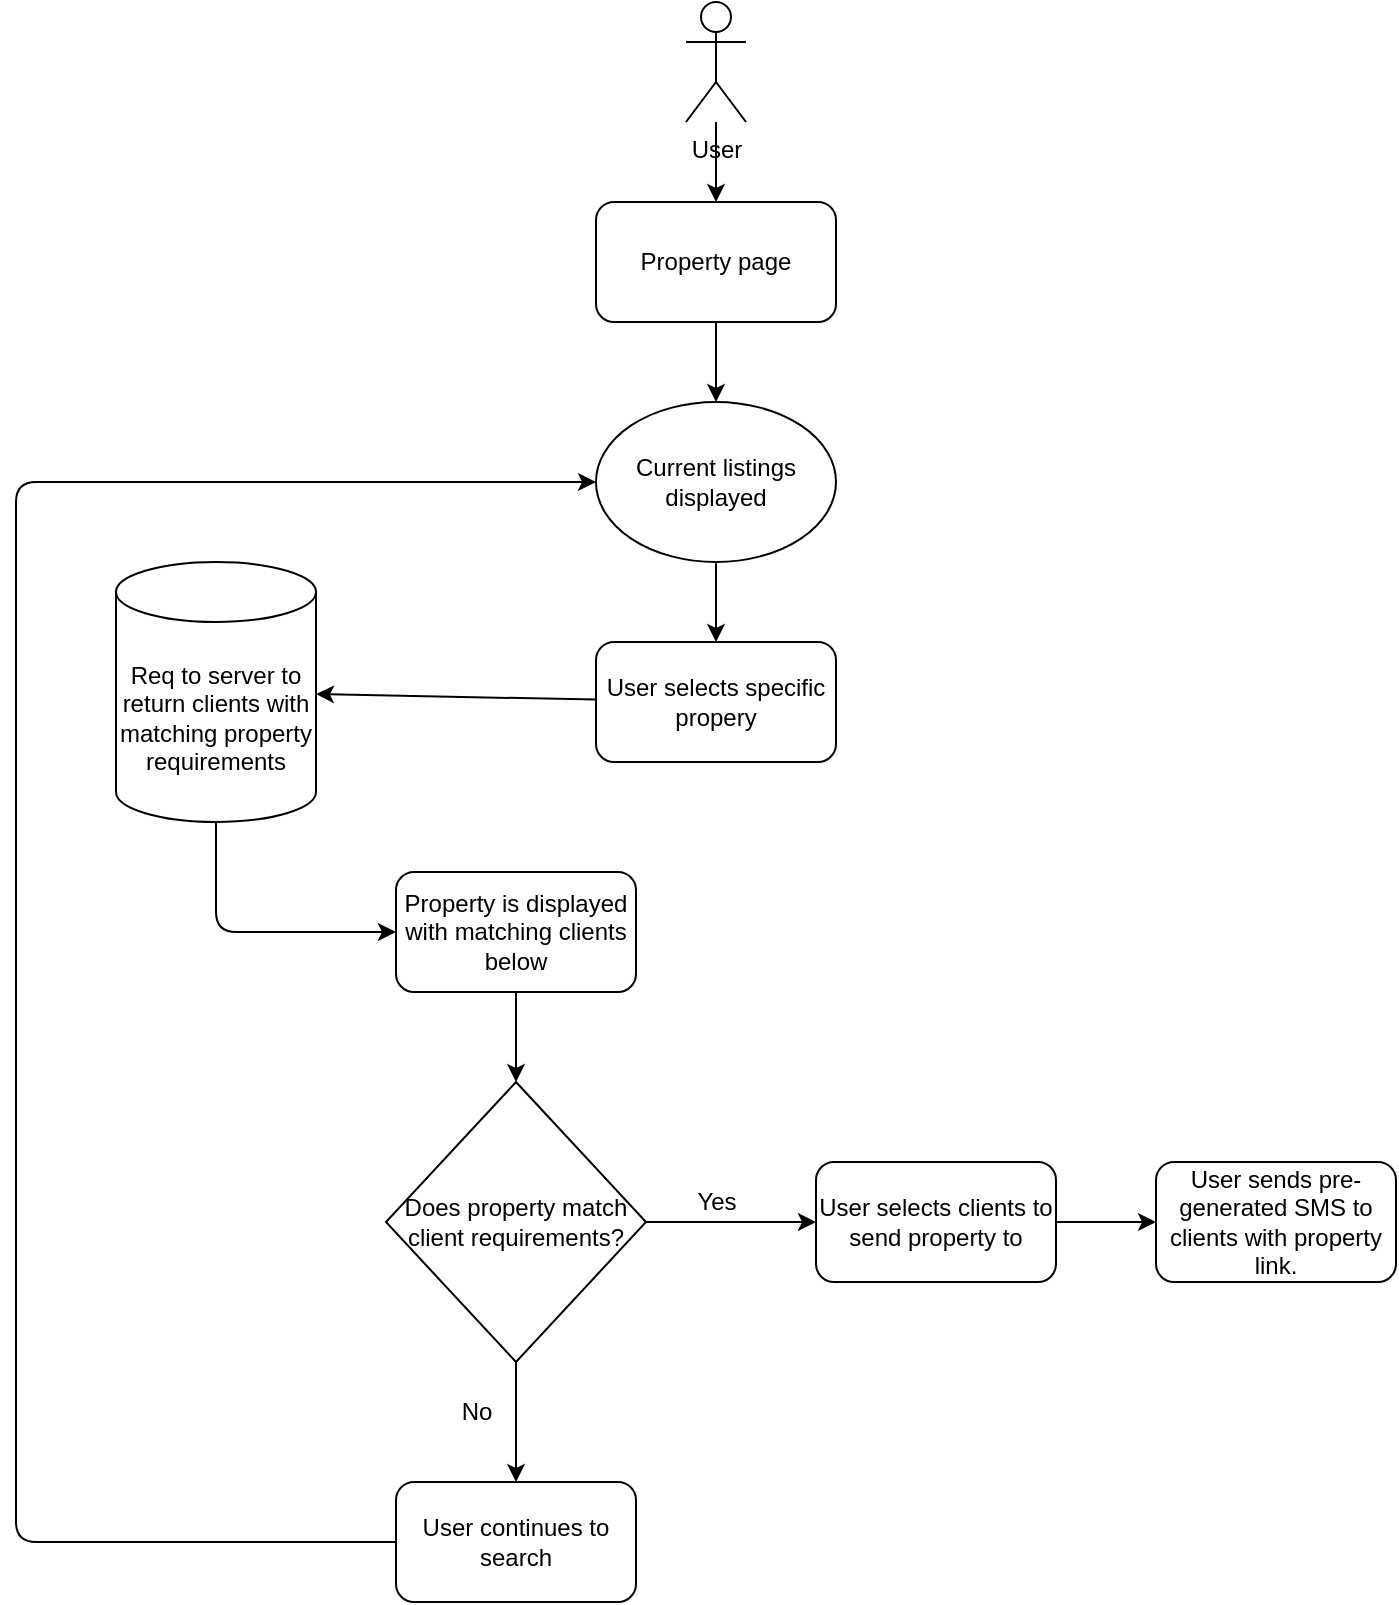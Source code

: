<mxfile>
    <diagram id="EuPyJLbJgN4sWjUz3pmw" name="Page-1">
        <mxGraphModel dx="1130" dy="787" grid="1" gridSize="10" guides="1" tooltips="1" connect="1" arrows="1" fold="1" page="1" pageScale="1" pageWidth="850" pageHeight="1100" math="0" shadow="0">
            <root>
                <mxCell id="0"/>
                <mxCell id="1" parent="0"/>
                <mxCell id="4" value="" style="edgeStyle=none;html=1;" parent="1" source="2" target="3" edge="1">
                    <mxGeometry relative="1" as="geometry"/>
                </mxCell>
                <mxCell id="2" value="User" style="shape=umlActor;verticalLabelPosition=bottom;verticalAlign=top;html=1;outlineConnect=0;" parent="1" vertex="1">
                    <mxGeometry x="395" y="40" width="30" height="60" as="geometry"/>
                </mxCell>
                <mxCell id="7" value="" style="edgeStyle=none;html=1;" parent="1" source="3" target="6" edge="1">
                    <mxGeometry relative="1" as="geometry"/>
                </mxCell>
                <mxCell id="3" value="Property page" style="rounded=1;whiteSpace=wrap;html=1;" parent="1" vertex="1">
                    <mxGeometry x="350" y="140" width="120" height="60" as="geometry"/>
                </mxCell>
                <mxCell id="31" value="" style="edgeStyle=none;html=1;" edge="1" parent="1" source="6" target="8">
                    <mxGeometry relative="1" as="geometry"/>
                </mxCell>
                <mxCell id="6" value="Current listings displayed" style="ellipse;whiteSpace=wrap;html=1;" parent="1" vertex="1">
                    <mxGeometry x="350" y="240" width="120" height="80" as="geometry"/>
                </mxCell>
                <mxCell id="16" value="" style="edgeStyle=none;html=1;" parent="1" source="8" target="15" edge="1">
                    <mxGeometry relative="1" as="geometry"/>
                </mxCell>
                <mxCell id="8" value="User selects specific propery" style="rounded=1;whiteSpace=wrap;html=1;" parent="1" vertex="1">
                    <mxGeometry x="350" y="360" width="120" height="60" as="geometry"/>
                </mxCell>
                <mxCell id="18" value="" style="edgeStyle=none;html=1;" parent="1" source="15" target="17" edge="1">
                    <mxGeometry relative="1" as="geometry">
                        <Array as="points">
                            <mxPoint x="160" y="505"/>
                        </Array>
                    </mxGeometry>
                </mxCell>
                <mxCell id="15" value="Req to server to return clients with matching property requirements" style="shape=cylinder3;whiteSpace=wrap;html=1;boundedLbl=1;backgroundOutline=1;size=15;" parent="1" vertex="1">
                    <mxGeometry x="110" y="320" width="100" height="130" as="geometry"/>
                </mxCell>
                <mxCell id="33" value="" style="edgeStyle=none;html=1;" edge="1" parent="1" source="17" target="32">
                    <mxGeometry relative="1" as="geometry"/>
                </mxCell>
                <mxCell id="17" value="Property is displayed with matching clients below" style="rounded=1;whiteSpace=wrap;html=1;" parent="1" vertex="1">
                    <mxGeometry x="250" y="475" width="120" height="60" as="geometry"/>
                </mxCell>
                <mxCell id="23" value="" style="edgeStyle=none;html=1;" parent="1" source="19" target="22" edge="1">
                    <mxGeometry relative="1" as="geometry"/>
                </mxCell>
                <mxCell id="19" value="User selects clients to send property to" style="rounded=1;whiteSpace=wrap;html=1;" parent="1" vertex="1">
                    <mxGeometry x="460" y="620" width="120" height="60" as="geometry"/>
                </mxCell>
                <mxCell id="36" style="edgeStyle=none;html=1;" edge="1" parent="1" source="21" target="6">
                    <mxGeometry relative="1" as="geometry">
                        <mxPoint x="220" y="800" as="targetPoint"/>
                        <Array as="points">
                            <mxPoint x="60" y="810"/>
                            <mxPoint x="60" y="280"/>
                        </Array>
                    </mxGeometry>
                </mxCell>
                <mxCell id="21" value="User continues to search" style="rounded=1;whiteSpace=wrap;html=1;" parent="1" vertex="1">
                    <mxGeometry x="250" y="780" width="120" height="60" as="geometry"/>
                </mxCell>
                <mxCell id="22" value="User sends pre-generated SMS to clients with property link." style="rounded=1;whiteSpace=wrap;html=1;" parent="1" vertex="1">
                    <mxGeometry x="630" y="620" width="120" height="60" as="geometry"/>
                </mxCell>
                <mxCell id="30" value="No" style="text;html=1;align=center;verticalAlign=middle;resizable=0;points=[];autosize=1;strokeColor=none;fillColor=none;" parent="1" vertex="1">
                    <mxGeometry x="270" y="730" width="40" height="30" as="geometry"/>
                </mxCell>
                <mxCell id="34" value="" style="edgeStyle=none;html=1;" edge="1" parent="1" source="32" target="21">
                    <mxGeometry relative="1" as="geometry"/>
                </mxCell>
                <mxCell id="37" style="edgeStyle=none;html=1;entryX=0;entryY=0.5;entryDx=0;entryDy=0;" edge="1" parent="1" source="32" target="19">
                    <mxGeometry relative="1" as="geometry"/>
                </mxCell>
                <mxCell id="32" value="Does property match client requirements?" style="rhombus;whiteSpace=wrap;html=1;" vertex="1" parent="1">
                    <mxGeometry x="245" y="580" width="130" height="140" as="geometry"/>
                </mxCell>
                <mxCell id="38" value="Yes" style="text;html=1;align=center;verticalAlign=middle;resizable=0;points=[];autosize=1;strokeColor=none;fillColor=none;" vertex="1" parent="1">
                    <mxGeometry x="390" y="625" width="40" height="30" as="geometry"/>
                </mxCell>
            </root>
        </mxGraphModel>
    </diagram>
</mxfile>